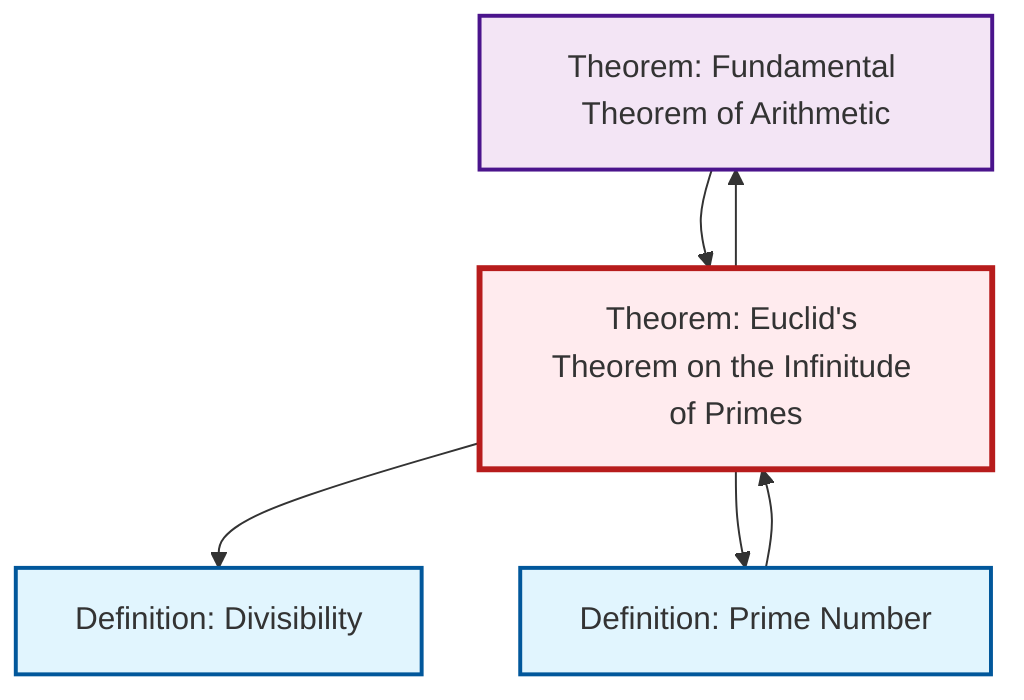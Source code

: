 graph TD
    classDef definition fill:#e1f5fe,stroke:#01579b,stroke-width:2px
    classDef theorem fill:#f3e5f5,stroke:#4a148c,stroke-width:2px
    classDef axiom fill:#fff3e0,stroke:#e65100,stroke-width:2px
    classDef example fill:#e8f5e9,stroke:#1b5e20,stroke-width:2px
    classDef current fill:#ffebee,stroke:#b71c1c,stroke-width:3px
    thm-fundamental-arithmetic["Theorem: Fundamental Theorem of Arithmetic"]:::theorem
    thm-euclid-infinitude-primes["Theorem: Euclid's Theorem on the Infinitude of Primes"]:::theorem
    def-divisibility["Definition: Divisibility"]:::definition
    def-prime["Definition: Prime Number"]:::definition
    thm-euclid-infinitude-primes --> thm-fundamental-arithmetic
    thm-euclid-infinitude-primes --> def-divisibility
    thm-euclid-infinitude-primes --> def-prime
    def-prime --> thm-euclid-infinitude-primes
    thm-fundamental-arithmetic --> thm-euclid-infinitude-primes
    class thm-euclid-infinitude-primes current